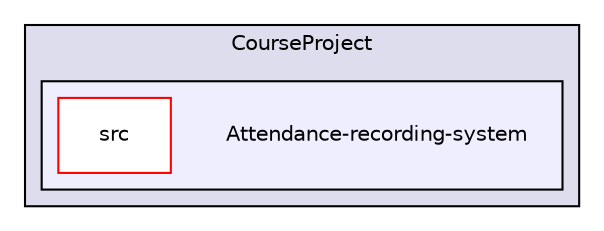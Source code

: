 digraph "E:/Glasgow Course Works/Realtime Embeded Programming/Project files/CourseProject/Attendance-recording-system" {
  compound=true
  node [ fontsize="10", fontname="Helvetica"];
  edge [ labelfontsize="10", labelfontname="Helvetica"];
  subgraph clusterdir_d2e777da32129d0916c133da14d58dc0 {
    graph [ bgcolor="#ddddee", pencolor="black", label="CourseProject" fontname="Helvetica", fontsize="10", URL="dir_d2e777da32129d0916c133da14d58dc0.html"]
  subgraph clusterdir_21abc70e16bc01c891fab1fdb2dfa975 {
    graph [ bgcolor="#eeeeff", pencolor="black", label="" URL="dir_21abc70e16bc01c891fab1fdb2dfa975.html"];
    dir_21abc70e16bc01c891fab1fdb2dfa975 [shape=plaintext label="Attendance-recording-system"];
    dir_5efe15e50f941378dbaefc0e60bb55bf [shape=box label="src" color="red" fillcolor="white" style="filled" URL="dir_5efe15e50f941378dbaefc0e60bb55bf.html"];
  }
  }
}
